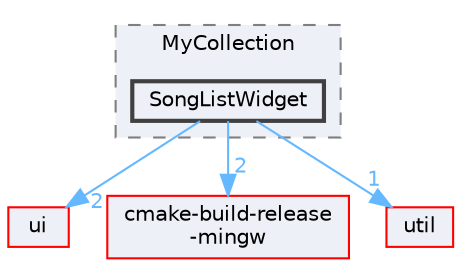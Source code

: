 digraph "SongListWidget"
{
 // LATEX_PDF_SIZE
  bgcolor="transparent";
  edge [fontname=Helvetica,fontsize=10,labelfontname=Helvetica,labelfontsize=10];
  node [fontname=Helvetica,fontsize=10,shape=box,height=0.2,width=0.4];
  compound=true
  subgraph clusterdir_87eb179773b3d8c39433553c95fc0b36 {
    graph [ bgcolor="#edf0f7", pencolor="grey50", label="MyCollection", fontname=Helvetica,fontsize=10 style="filled,dashed", URL="dir_87eb179773b3d8c39433553c95fc0b36.html",tooltip=""]
  dir_9f87efc63c47d964f72d56992bf074ef [label="SongListWidget", fillcolor="#edf0f7", color="grey25", style="filled,bold", URL="dir_9f87efc63c47d964f72d56992bf074ef.html",tooltip=""];
  }
  dir_1788f8309b1a812dcb800a185471cf6c [label="ui", fillcolor="#edf0f7", color="red", style="filled", URL="dir_1788f8309b1a812dcb800a185471cf6c.html",tooltip=""];
  dir_d3305b01cebad1f13f311f52d3f850d2 [label="cmake-build-release\l-mingw", fillcolor="#edf0f7", color="red", style="filled", URL="dir_d3305b01cebad1f13f311f52d3f850d2.html",tooltip=""];
  dir_23ec12649285f9fabf3a6b7380226c28 [label="util", fillcolor="#edf0f7", color="red", style="filled", URL="dir_23ec12649285f9fabf3a6b7380226c28.html",tooltip=""];
  dir_9f87efc63c47d964f72d56992bf074ef->dir_1788f8309b1a812dcb800a185471cf6c [headlabel="2", labeldistance=1.5 headhref="dir_000320_000335.html" href="dir_000320_000335.html" color="steelblue1" fontcolor="steelblue1"];
  dir_9f87efc63c47d964f72d56992bf074ef->dir_23ec12649285f9fabf3a6b7380226c28 [headlabel="1", labeldistance=1.5 headhref="dir_000320_000341.html" href="dir_000320_000341.html" color="steelblue1" fontcolor="steelblue1"];
  dir_9f87efc63c47d964f72d56992bf074ef->dir_d3305b01cebad1f13f311f52d3f850d2 [headlabel="2", labeldistance=1.5 headhref="dir_000320_000050.html" href="dir_000320_000050.html" color="steelblue1" fontcolor="steelblue1"];
}
